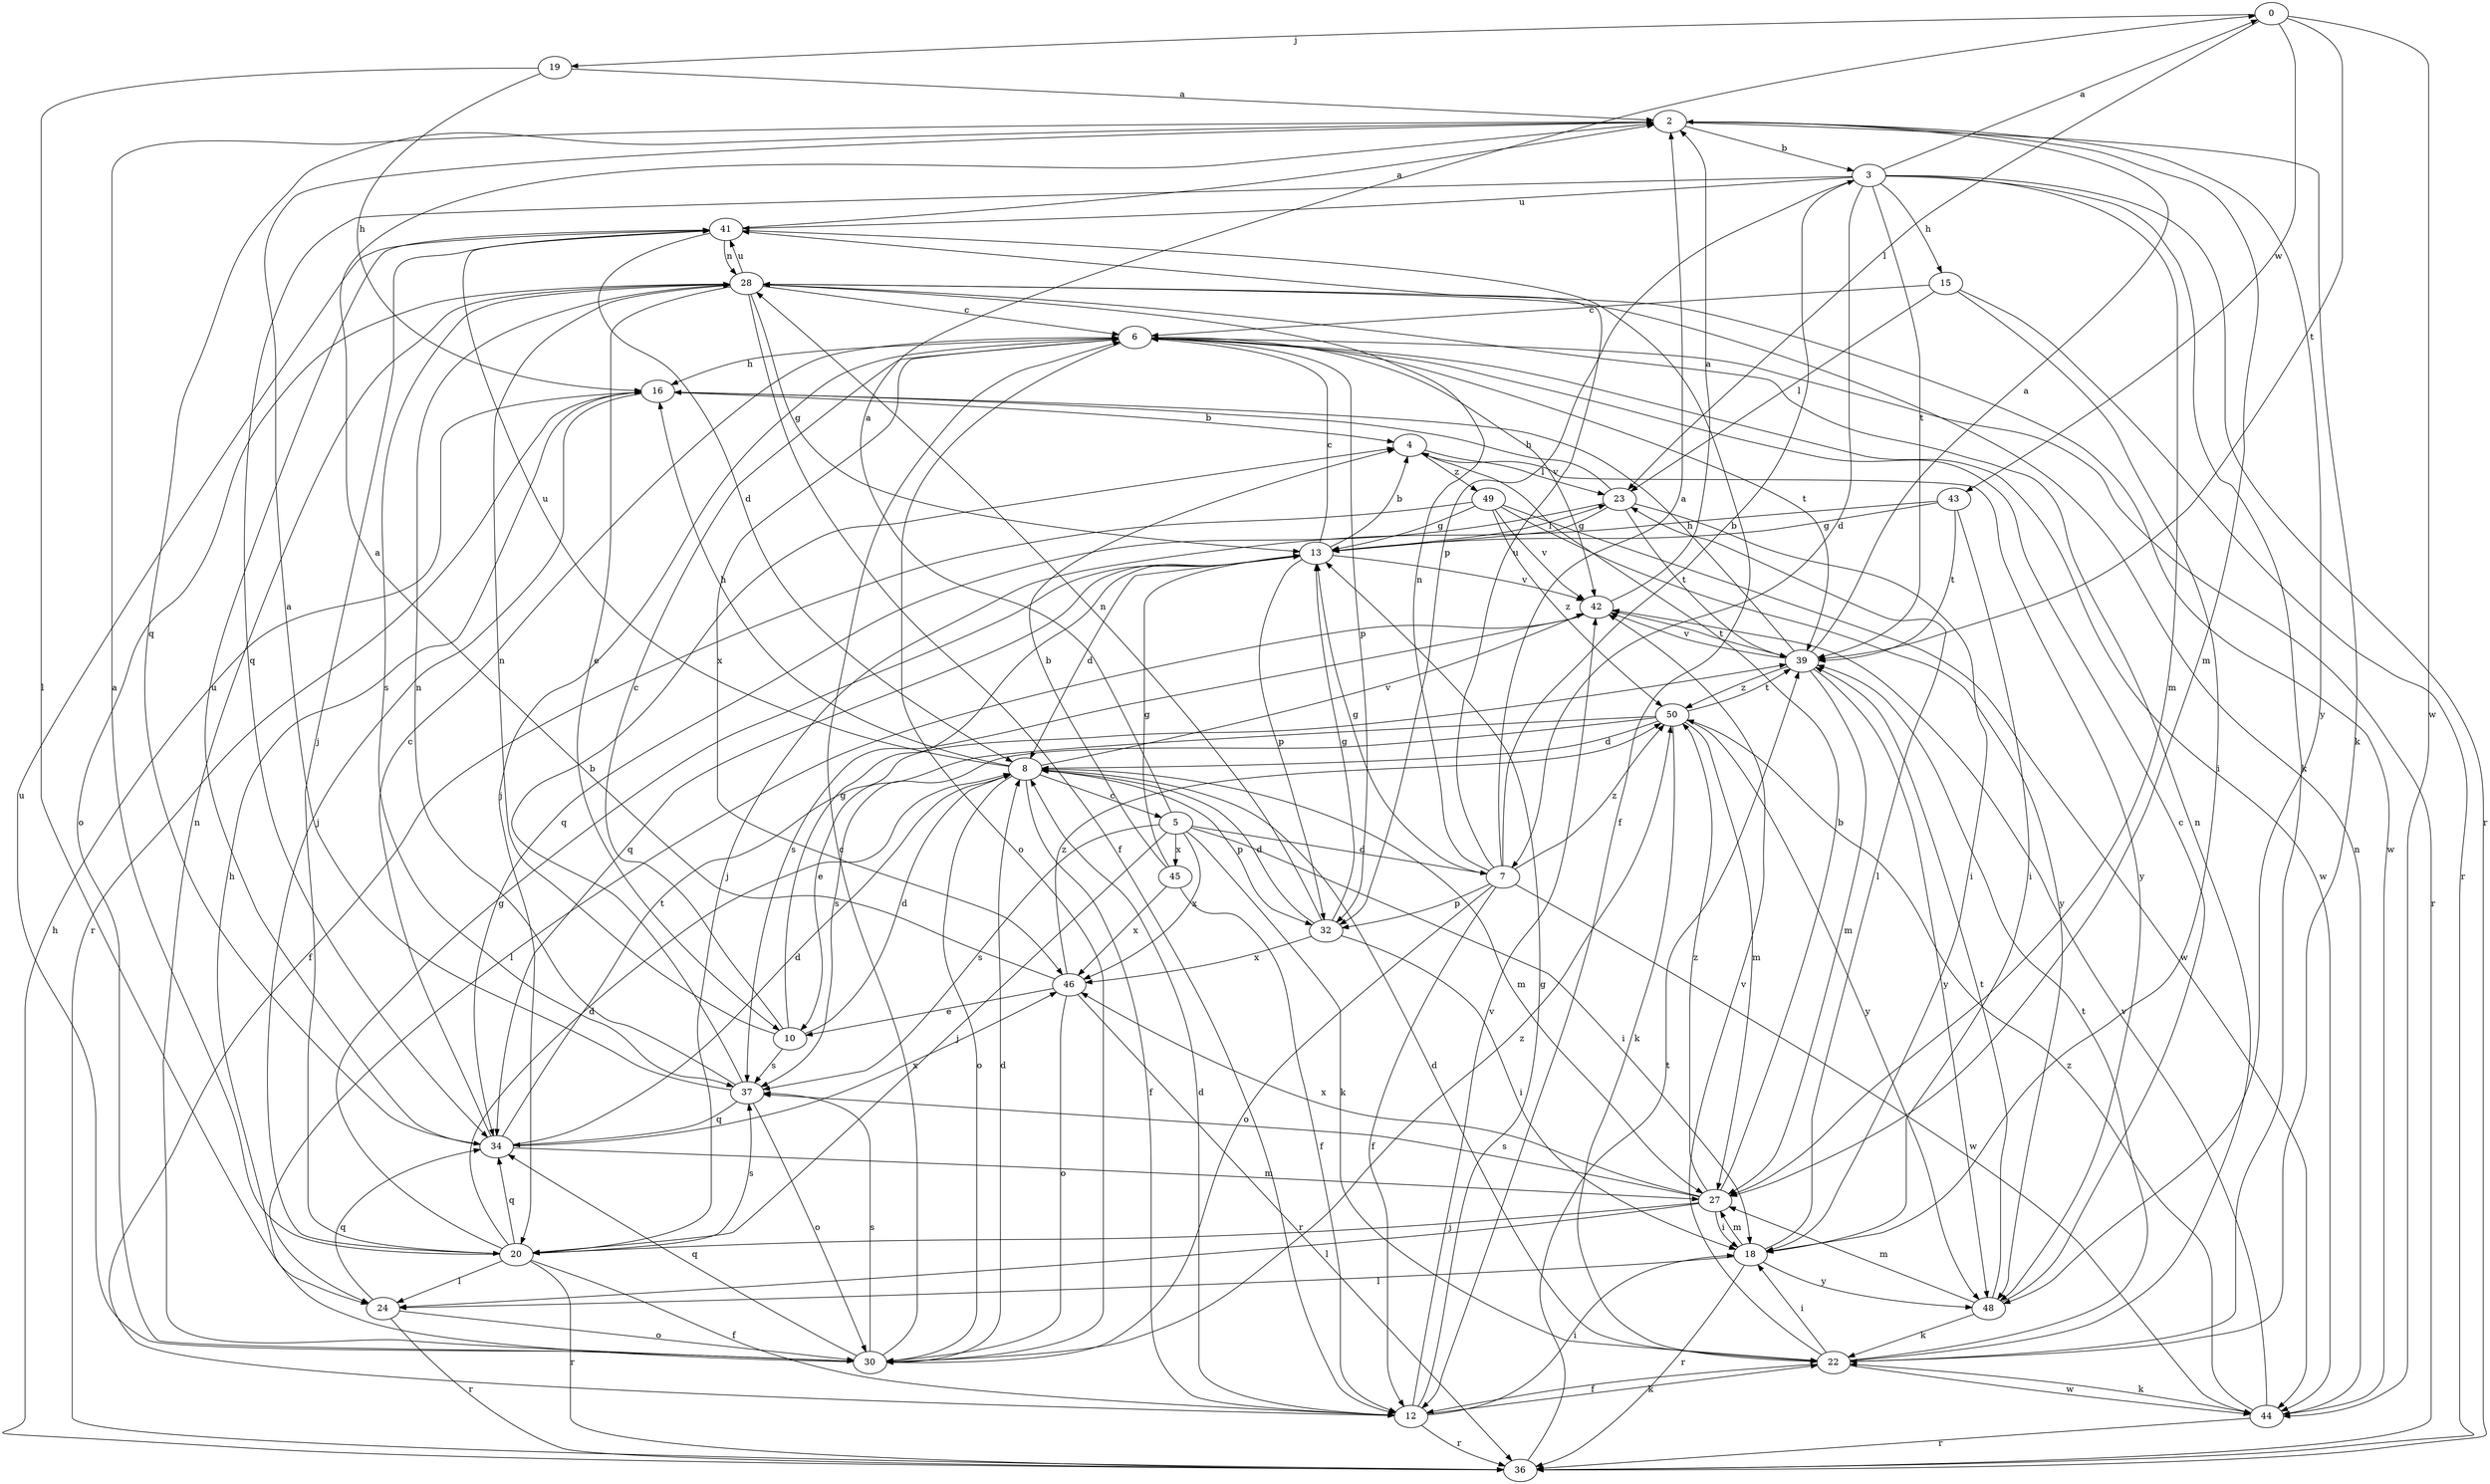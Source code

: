 strict digraph  {
0;
2;
3;
4;
5;
6;
7;
8;
10;
12;
13;
15;
16;
18;
19;
20;
22;
23;
24;
27;
28;
30;
32;
34;
36;
37;
39;
41;
42;
43;
44;
45;
46;
48;
49;
50;
0 -> 19  [label=j];
0 -> 23  [label=l];
0 -> 39  [label=t];
0 -> 43  [label=w];
0 -> 44  [label=w];
2 -> 3  [label=b];
2 -> 22  [label=k];
2 -> 27  [label=m];
2 -> 34  [label=q];
2 -> 48  [label=y];
3 -> 0  [label=a];
3 -> 7  [label=d];
3 -> 15  [label=h];
3 -> 22  [label=k];
3 -> 27  [label=m];
3 -> 32  [label=p];
3 -> 34  [label=q];
3 -> 36  [label=r];
3 -> 39  [label=t];
3 -> 41  [label=u];
4 -> 23  [label=l];
4 -> 48  [label=y];
4 -> 49  [label=z];
5 -> 0  [label=a];
5 -> 7  [label=d];
5 -> 18  [label=i];
5 -> 20  [label=j];
5 -> 22  [label=k];
5 -> 37  [label=s];
5 -> 45  [label=x];
5 -> 46  [label=x];
6 -> 16  [label=h];
6 -> 20  [label=j];
6 -> 30  [label=o];
6 -> 32  [label=p];
6 -> 36  [label=r];
6 -> 39  [label=t];
6 -> 42  [label=v];
6 -> 44  [label=w];
6 -> 46  [label=x];
7 -> 2  [label=a];
7 -> 3  [label=b];
7 -> 12  [label=f];
7 -> 13  [label=g];
7 -> 28  [label=n];
7 -> 30  [label=o];
7 -> 32  [label=p];
7 -> 41  [label=u];
7 -> 44  [label=w];
7 -> 50  [label=z];
8 -> 5  [label=c];
8 -> 12  [label=f];
8 -> 16  [label=h];
8 -> 27  [label=m];
8 -> 30  [label=o];
8 -> 32  [label=p];
8 -> 41  [label=u];
8 -> 42  [label=v];
10 -> 6  [label=c];
10 -> 8  [label=d];
10 -> 13  [label=g];
10 -> 28  [label=n];
10 -> 37  [label=s];
12 -> 8  [label=d];
12 -> 13  [label=g];
12 -> 18  [label=i];
12 -> 22  [label=k];
12 -> 36  [label=r];
12 -> 42  [label=v];
13 -> 4  [label=b];
13 -> 6  [label=c];
13 -> 8  [label=d];
13 -> 23  [label=l];
13 -> 32  [label=p];
13 -> 34  [label=q];
13 -> 42  [label=v];
15 -> 6  [label=c];
15 -> 18  [label=i];
15 -> 23  [label=l];
15 -> 36  [label=r];
16 -> 4  [label=b];
16 -> 20  [label=j];
16 -> 36  [label=r];
18 -> 23  [label=l];
18 -> 24  [label=l];
18 -> 27  [label=m];
18 -> 36  [label=r];
18 -> 48  [label=y];
19 -> 2  [label=a];
19 -> 16  [label=h];
19 -> 24  [label=l];
20 -> 2  [label=a];
20 -> 8  [label=d];
20 -> 12  [label=f];
20 -> 13  [label=g];
20 -> 24  [label=l];
20 -> 34  [label=q];
20 -> 36  [label=r];
20 -> 37  [label=s];
22 -> 8  [label=d];
22 -> 12  [label=f];
22 -> 18  [label=i];
22 -> 28  [label=n];
22 -> 39  [label=t];
22 -> 42  [label=v];
22 -> 44  [label=w];
23 -> 13  [label=g];
23 -> 16  [label=h];
23 -> 18  [label=i];
23 -> 34  [label=q];
23 -> 39  [label=t];
24 -> 30  [label=o];
24 -> 34  [label=q];
24 -> 36  [label=r];
27 -> 4  [label=b];
27 -> 18  [label=i];
27 -> 20  [label=j];
27 -> 24  [label=l];
27 -> 37  [label=s];
27 -> 46  [label=x];
27 -> 50  [label=z];
28 -> 6  [label=c];
28 -> 10  [label=e];
28 -> 12  [label=f];
28 -> 13  [label=g];
28 -> 30  [label=o];
28 -> 37  [label=s];
28 -> 41  [label=u];
28 -> 44  [label=w];
30 -> 6  [label=c];
30 -> 8  [label=d];
30 -> 16  [label=h];
30 -> 28  [label=n];
30 -> 34  [label=q];
30 -> 37  [label=s];
30 -> 41  [label=u];
30 -> 50  [label=z];
32 -> 8  [label=d];
32 -> 13  [label=g];
32 -> 18  [label=i];
32 -> 28  [label=n];
32 -> 46  [label=x];
34 -> 6  [label=c];
34 -> 8  [label=d];
34 -> 27  [label=m];
34 -> 39  [label=t];
34 -> 41  [label=u];
34 -> 46  [label=x];
36 -> 16  [label=h];
36 -> 39  [label=t];
37 -> 2  [label=a];
37 -> 4  [label=b];
37 -> 28  [label=n];
37 -> 30  [label=o];
37 -> 34  [label=q];
39 -> 2  [label=a];
39 -> 16  [label=h];
39 -> 27  [label=m];
39 -> 42  [label=v];
39 -> 48  [label=y];
39 -> 50  [label=z];
41 -> 2  [label=a];
41 -> 8  [label=d];
41 -> 12  [label=f];
41 -> 20  [label=j];
41 -> 28  [label=n];
42 -> 2  [label=a];
42 -> 24  [label=l];
42 -> 37  [label=s];
42 -> 39  [label=t];
43 -> 13  [label=g];
43 -> 18  [label=i];
43 -> 20  [label=j];
43 -> 39  [label=t];
44 -> 22  [label=k];
44 -> 28  [label=n];
44 -> 36  [label=r];
44 -> 42  [label=v];
44 -> 50  [label=z];
45 -> 4  [label=b];
45 -> 12  [label=f];
45 -> 13  [label=g];
45 -> 46  [label=x];
46 -> 2  [label=a];
46 -> 10  [label=e];
46 -> 30  [label=o];
46 -> 36  [label=r];
46 -> 50  [label=z];
48 -> 6  [label=c];
48 -> 22  [label=k];
48 -> 27  [label=m];
48 -> 39  [label=t];
49 -> 12  [label=f];
49 -> 13  [label=g];
49 -> 42  [label=v];
49 -> 44  [label=w];
49 -> 48  [label=y];
49 -> 50  [label=z];
50 -> 8  [label=d];
50 -> 10  [label=e];
50 -> 22  [label=k];
50 -> 27  [label=m];
50 -> 37  [label=s];
50 -> 39  [label=t];
50 -> 48  [label=y];
}
